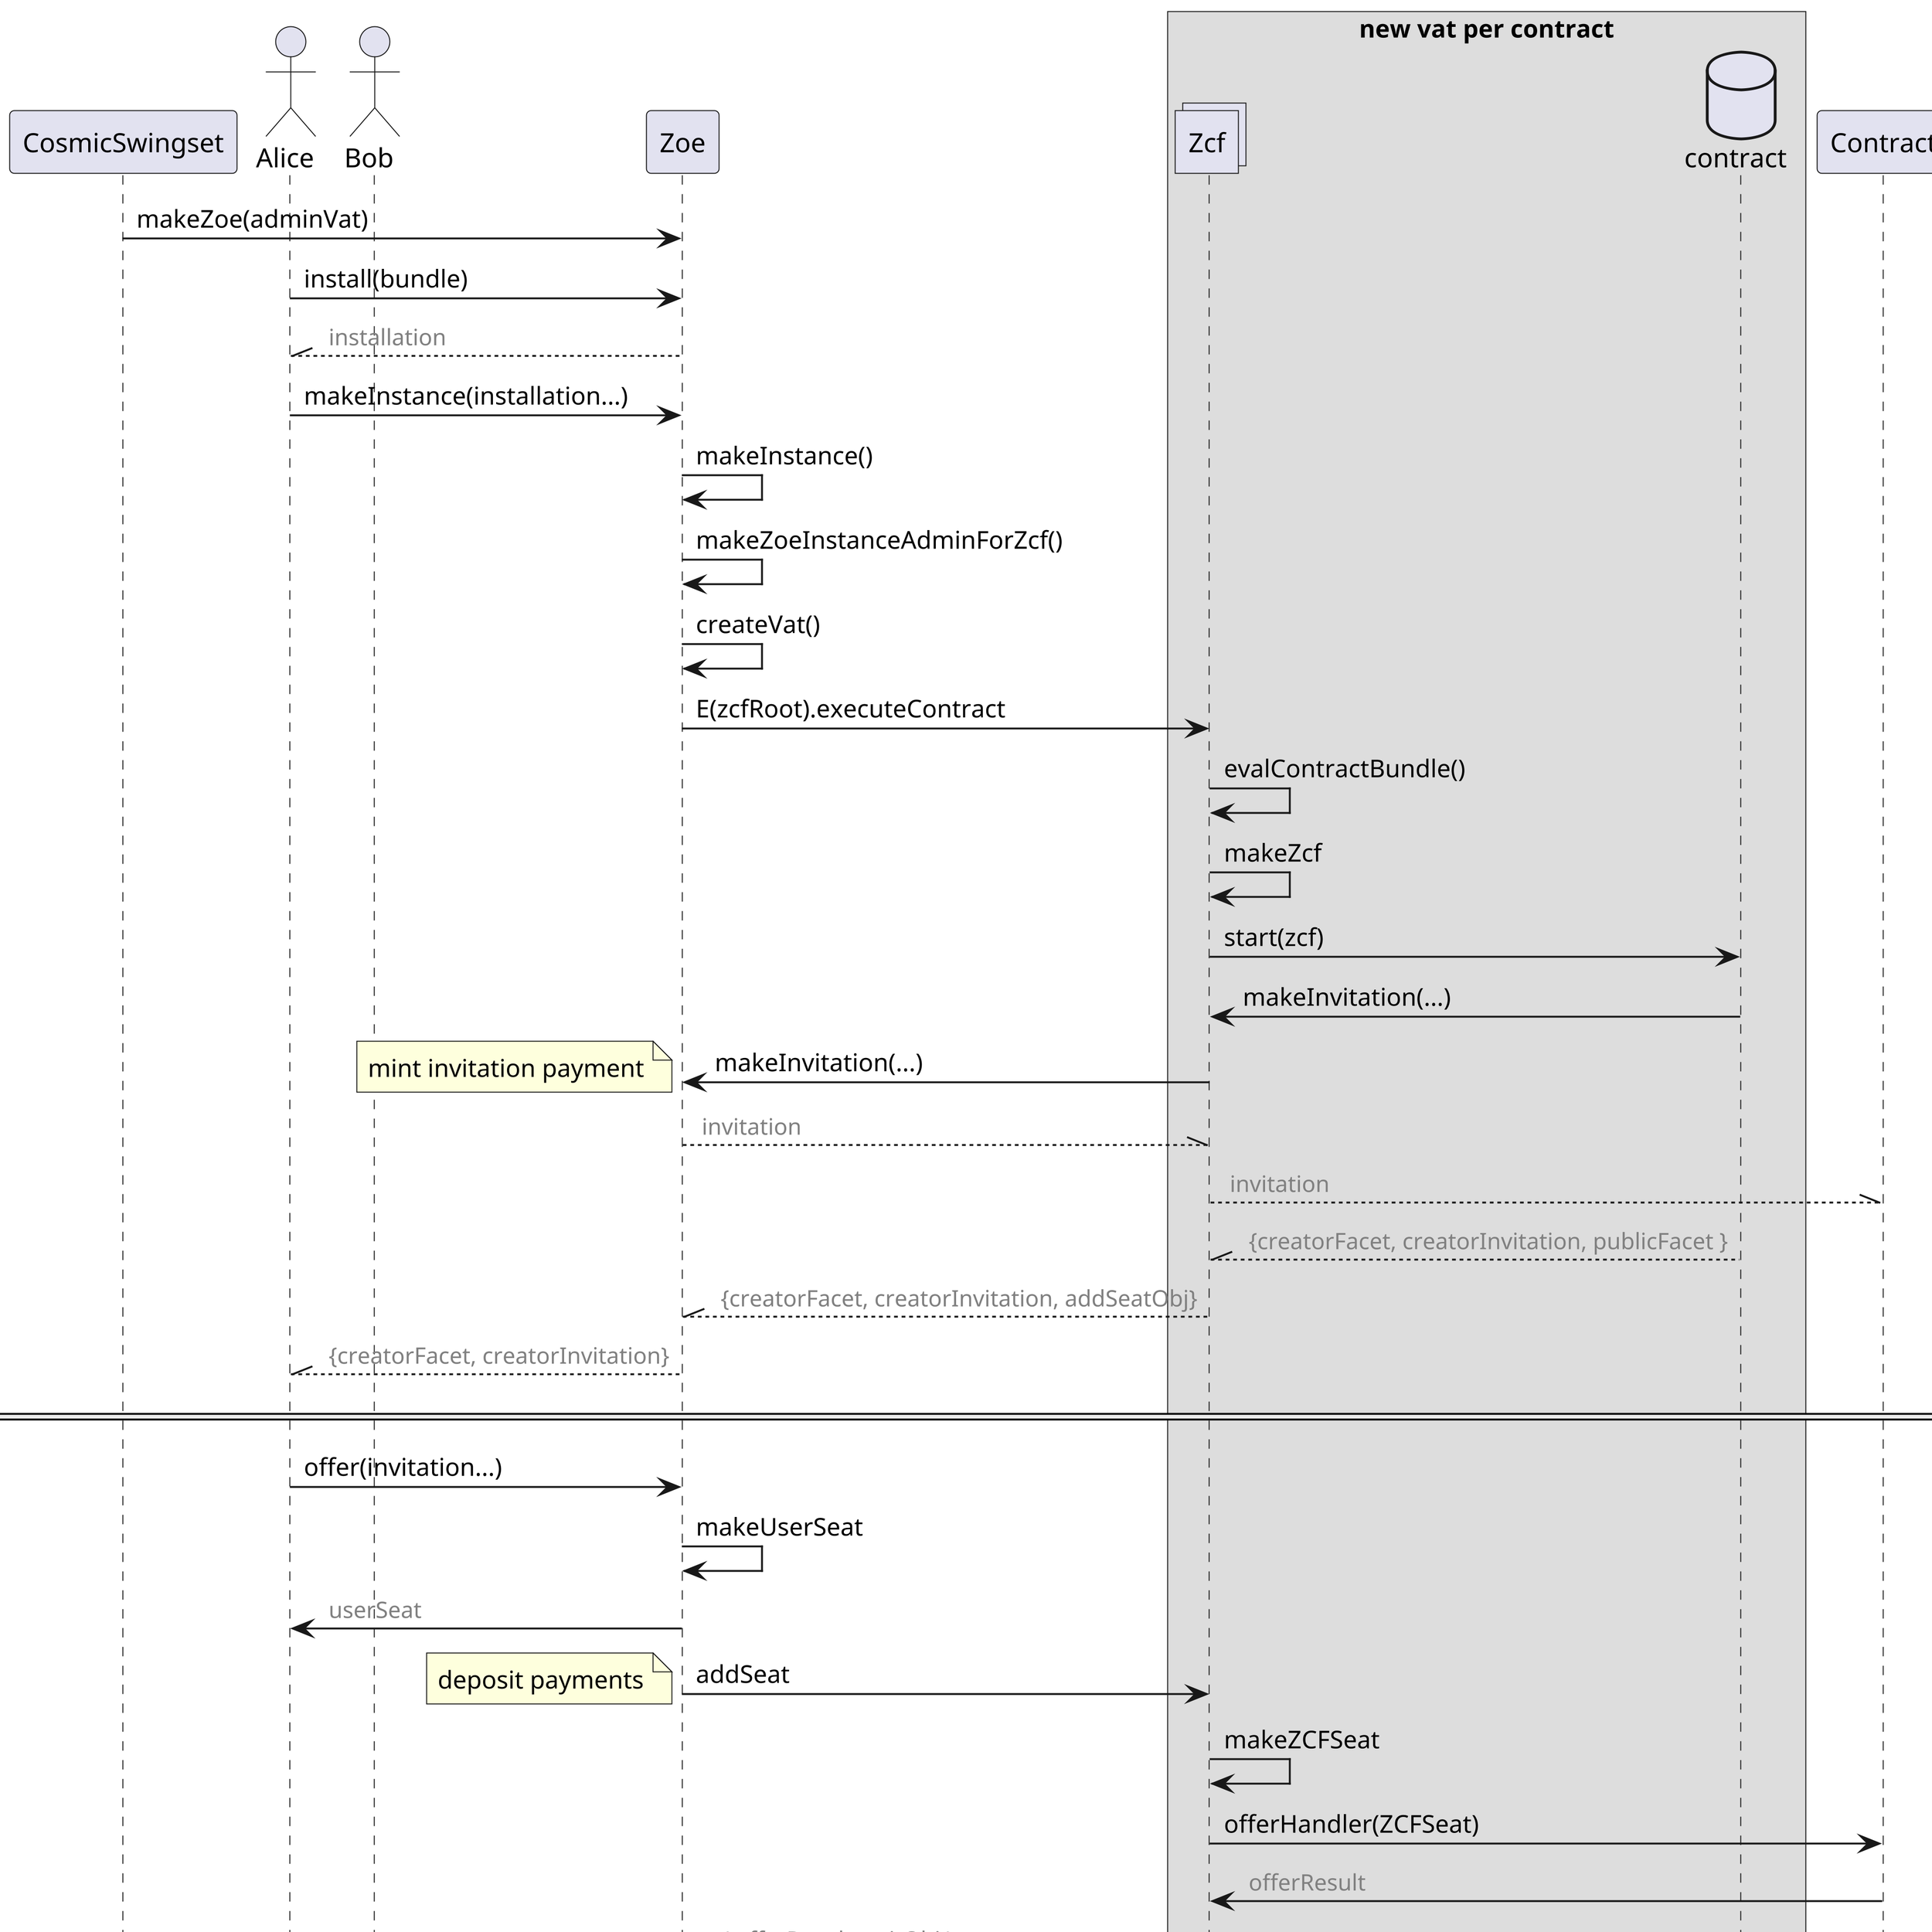 
@startuml Zoe communication with Zcf
scale 8

participant CosmicSwingset
actor Alice
actor Bob
participant Zoe
box new vat per contract
collections Zcf
database contract
end box

CosmicSwingset -> Zoe : makeZoe(adminVat)
Alice -> Zoe : install(bundle)
Alice //-- Zoe : <font color=gray><size:12> installation
Alice -> Zoe : makeInstance(installation...)
Zoe -> Zoe : makeInstance()
Zoe -> Zoe : makeZoeInstanceAdminForZcf()
Zoe -> Zoe : createVat()
Zoe -> Zcf : E(zcfRoot).executeContract
Zcf -> Zcf : evalContractBundle()
Zcf -> Zcf : makeZcf
Zcf -> contract : start(zcf)
contract -> Zcf : makeInvitation(...)
Zcf -> Zoe : makeInvitation(...)
note left
mint invitation payment
end note
Zoe --\\ Zcf : <font color=gray><size:12> invitation
Zcf --\\ Contract : <font color=gray><size:12> invitation
contract --\\ Zcf : <font color=gray><size:12> {creatorFacet, creatorInvitation, publicFacet }
Zcf --\\ Zoe : <font color=gray><size:12> {creatorFacet, creatorInvitation, addSeatObj}
Alice //-- Zoe : <font color=gray><size:12> {creatorFacet, creatorInvitation}

====

Alice -> Zoe : offer(invitation...)
Zoe -> Zoe : makeUserSeat
Zoe -> Alice : <font color=gray><size:12> userSeat
Zoe -> Zcf : addSeat
note left
deposit payments
end note
Zcf -> Zcf : makeZCFSeat
Zcf -> Contract : offerHandler(ZCFSeat)
Contract -> Zcf : <font color=gray><size:12> offerResult
Zcf --\\ Zoe : <font color=gray><size:12> { offerResult, exitObj }

Zoe --\\ Zoe : <font color=gray><size:12> userSeat promises updated

@enduml
